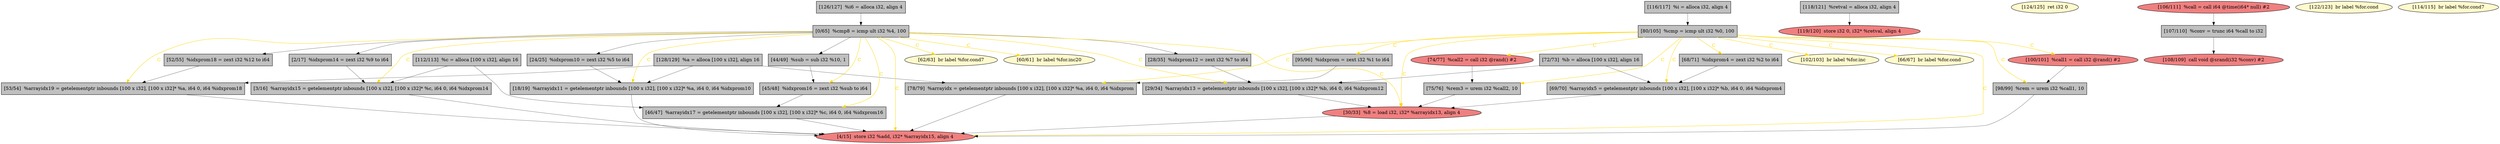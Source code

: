 
digraph G {


node169 [fillcolor=grey,label="[28/35]  %idxprom12 = zext i32 %7 to i64",shape=rectangle,style=filled ]
node168 [fillcolor=lemonchiffon,label="[102/103]  br label %for.inc",shape=ellipse,style=filled ]
node167 [fillcolor=grey,label="[53/54]  %arrayidx19 = getelementptr inbounds [100 x i32], [100 x i32]* %a, i64 0, i64 %idxprom18",shape=rectangle,style=filled ]
node166 [fillcolor=grey,label="[3/16]  %arrayidx15 = getelementptr inbounds [100 x i32], [100 x i32]* %c, i64 0, i64 %idxprom14",shape=rectangle,style=filled ]
node145 [fillcolor=lightcoral,label="[4/15]  store i32 %add, i32* %arrayidx15, align 4",shape=ellipse,style=filled ]
node147 [fillcolor=grey,label="[52/55]  %idxprom18 = zext i32 %12 to i64",shape=rectangle,style=filled ]
node155 [fillcolor=grey,label="[80/105]  %cmp = icmp ult i32 %0, 100",shape=rectangle,style=filled ]
node143 [fillcolor=grey,label="[18/19]  %arrayidx11 = getelementptr inbounds [100 x i32], [100 x i32]* %a, i64 0, i64 %idxprom10",shape=rectangle,style=filled ]
node148 [fillcolor=grey,label="[98/99]  %rem = urem i32 %call1, 10",shape=rectangle,style=filled ]
node144 [fillcolor=grey,label="[118/121]  %retval = alloca i32, align 4",shape=rectangle,style=filled ]
node137 [fillcolor=grey,label="[46/47]  %arrayidx17 = getelementptr inbounds [100 x i32], [100 x i32]* %c, i64 0, i64 %idxprom16",shape=rectangle,style=filled ]
node138 [fillcolor=grey,label="[116/117]  %i = alloca i32, align 4",shape=rectangle,style=filled ]
node136 [fillcolor=grey,label="[126/127]  %i6 = alloca i32, align 4",shape=rectangle,style=filled ]
node160 [fillcolor=grey,label="[75/76]  %rem3 = urem i32 %call2, 10",shape=rectangle,style=filled ]
node132 [fillcolor=grey,label="[29/34]  %arrayidx13 = getelementptr inbounds [100 x i32], [100 x i32]* %b, i64 0, i64 %idxprom12",shape=rectangle,style=filled ]
node130 [fillcolor=grey,label="[24/25]  %idxprom10 = zext i32 %5 to i64",shape=rectangle,style=filled ]
node161 [fillcolor=grey,label="[72/73]  %b = alloca [100 x i32], align 16",shape=rectangle,style=filled ]
node141 [fillcolor=grey,label="[69/70]  %arrayidx5 = getelementptr inbounds [100 x i32], [100 x i32]* %b, i64 0, i64 %idxprom4",shape=rectangle,style=filled ]
node139 [fillcolor=lemonchiffon,label="[124/125]  ret i32 0",shape=ellipse,style=filled ]
node156 [fillcolor=grey,label="[78/79]  %arrayidx = getelementptr inbounds [100 x i32], [100 x i32]* %a, i64 0, i64 %idxprom",shape=rectangle,style=filled ]
node151 [fillcolor=lightcoral,label="[100/101]  %call1 = call i32 @rand() #2",shape=ellipse,style=filled ]
node159 [fillcolor=lightcoral,label="[74/77]  %call2 = call i32 @rand() #2",shape=ellipse,style=filled ]
node152 [fillcolor=lightcoral,label="[108/109]  call void @srand(i32 %conv) #2",shape=ellipse,style=filled ]
node134 [fillcolor=lemonchiffon,label="[122/123]  br label %for.cond",shape=ellipse,style=filled ]
node150 [fillcolor=grey,label="[112/113]  %c = alloca [100 x i32], align 16",shape=rectangle,style=filled ]
node154 [fillcolor=grey,label="[95/96]  %idxprom = zext i32 %1 to i64",shape=rectangle,style=filled ]
node140 [fillcolor=grey,label="[107/110]  %conv = trunc i64 %call to i32",shape=rectangle,style=filled ]
node146 [fillcolor=grey,label="[2/17]  %idxprom14 = zext i32 %9 to i64",shape=rectangle,style=filled ]
node131 [fillcolor=lemonchiffon,label="[114/115]  br label %for.cond7",shape=ellipse,style=filled ]
node149 [fillcolor=grey,label="[128/129]  %a = alloca [100 x i32], align 16",shape=rectangle,style=filled ]
node153 [fillcolor=lightcoral,label="[106/111]  %call = call i64 @time(i64* null) #2",shape=ellipse,style=filled ]
node157 [fillcolor=lemonchiffon,label="[62/63]  br label %for.cond7",shape=ellipse,style=filled ]
node133 [fillcolor=lemonchiffon,label="[60/61]  br label %for.inc20",shape=ellipse,style=filled ]
node158 [fillcolor=lightcoral,label="[119/120]  store i32 0, i32* %retval, align 4",shape=ellipse,style=filled ]
node142 [fillcolor=grey,label="[44/49]  %sub = sub i32 %10, 1",shape=rectangle,style=filled ]
node162 [fillcolor=grey,label="[68/71]  %idxprom4 = zext i32 %2 to i64",shape=rectangle,style=filled ]
node135 [fillcolor=lightcoral,label="[30/33]  %8 = load i32, i32* %arrayidx13, align 4",shape=ellipse,style=filled ]
node163 [fillcolor=lemonchiffon,label="[66/67]  br label %for.cond",shape=ellipse,style=filled ]
node164 [fillcolor=grey,label="[45/48]  %idxprom16 = zext i32 %sub to i64",shape=rectangle,style=filled ]
node165 [fillcolor=grey,label="[0/65]  %cmp8 = icmp ult i32 %4, 100",shape=rectangle,style=filled ]

node165->node133 [style=solid,color=gold,label="C",penwidth=1.0,fontcolor=gold ]
node160->node135 [style=solid,color=black,label="",penwidth=0.5,fontcolor=black ]
node155->node145 [style=solid,color=gold,label="C",penwidth=1.0,fontcolor=gold ]
node161->node132 [style=solid,color=black,label="",penwidth=0.5,fontcolor=black ]
node155->node159 [style=solid,color=gold,label="C",penwidth=1.0,fontcolor=gold ]
node155->node156 [style=solid,color=gold,label="C",penwidth=1.0,fontcolor=gold ]
node155->node148 [style=solid,color=gold,label="C",penwidth=1.0,fontcolor=gold ]
node155->node163 [style=solid,color=gold,label="C",penwidth=1.0,fontcolor=gold ]
node155->node162 [style=solid,color=gold,label="C",penwidth=1.0,fontcolor=gold ]
node150->node137 [style=solid,color=black,label="",penwidth=0.5,fontcolor=black ]
node138->node155 [style=solid,color=black,label="",penwidth=0.5,fontcolor=black ]
node162->node141 [style=solid,color=black,label="",penwidth=0.5,fontcolor=black ]
node155->node160 [style=solid,color=gold,label="C",penwidth=1.0,fontcolor=gold ]
node154->node156 [style=solid,color=black,label="",penwidth=0.5,fontcolor=black ]
node153->node140 [style=solid,color=black,label="",penwidth=0.5,fontcolor=black ]
node155->node135 [style=solid,color=gold,label="C",penwidth=1.0,fontcolor=gold ]
node164->node137 [style=solid,color=black,label="",penwidth=0.5,fontcolor=black ]
node148->node145 [style=solid,color=black,label="",penwidth=0.5,fontcolor=black ]
node165->node147 [style=solid,color=black,label="",penwidth=0.5,fontcolor=black ]
node161->node141 [style=solid,color=black,label="",penwidth=0.5,fontcolor=black ]
node141->node135 [style=solid,color=black,label="",penwidth=0.5,fontcolor=black ]
node167->node145 [style=solid,color=black,label="",penwidth=0.5,fontcolor=black ]
node165->node146 [style=solid,color=black,label="",penwidth=0.5,fontcolor=black ]
node165->node130 [style=solid,color=black,label="",penwidth=0.5,fontcolor=black ]
node155->node151 [style=solid,color=gold,label="C",penwidth=1.0,fontcolor=gold ]
node165->node137 [style=solid,color=gold,label="C",penwidth=1.0,fontcolor=gold ]
node165->node145 [style=solid,color=gold,label="C",penwidth=1.0,fontcolor=gold ]
node165->node157 [style=solid,color=gold,label="C",penwidth=1.0,fontcolor=gold ]
node150->node166 [style=solid,color=black,label="",penwidth=0.5,fontcolor=black ]
node156->node145 [style=solid,color=black,label="",penwidth=0.5,fontcolor=black ]
node165->node132 [style=solid,color=gold,label="C",penwidth=1.0,fontcolor=gold ]
node165->node142 [style=solid,color=black,label="",penwidth=0.5,fontcolor=black ]
node169->node132 [style=solid,color=black,label="",penwidth=0.5,fontcolor=black ]
node130->node143 [style=solid,color=black,label="",penwidth=0.5,fontcolor=black ]
node147->node167 [style=solid,color=black,label="",penwidth=0.5,fontcolor=black ]
node159->node160 [style=solid,color=black,label="",penwidth=0.5,fontcolor=black ]
node165->node167 [style=solid,color=gold,label="C",penwidth=1.0,fontcolor=gold ]
node166->node145 [style=solid,color=black,label="",penwidth=0.5,fontcolor=black ]
node144->node158 [style=solid,color=black,label="",penwidth=0.5,fontcolor=black ]
node165->node164 [style=solid,color=gold,label="C",penwidth=1.0,fontcolor=gold ]
node165->node166 [style=solid,color=gold,label="C",penwidth=1.0,fontcolor=gold ]
node140->node152 [style=solid,color=black,label="",penwidth=0.5,fontcolor=black ]
node165->node135 [style=solid,color=gold,label="C",penwidth=1.0,fontcolor=gold ]
node137->node145 [style=solid,color=black,label="",penwidth=0.5,fontcolor=black ]
node155->node154 [style=solid,color=gold,label="C",penwidth=1.0,fontcolor=gold ]
node165->node143 [style=solid,color=gold,label="C",penwidth=1.0,fontcolor=gold ]
node165->node169 [style=solid,color=black,label="",penwidth=0.5,fontcolor=black ]
node155->node141 [style=solid,color=gold,label="C",penwidth=1.0,fontcolor=gold ]
node142->node164 [style=solid,color=black,label="",penwidth=0.5,fontcolor=black ]
node143->node145 [style=solid,color=black,label="",penwidth=0.5,fontcolor=black ]
node149->node167 [style=solid,color=black,label="",penwidth=0.5,fontcolor=black ]
node132->node135 [style=solid,color=black,label="",penwidth=0.5,fontcolor=black ]
node151->node148 [style=solid,color=black,label="",penwidth=0.5,fontcolor=black ]
node149->node143 [style=solid,color=black,label="",penwidth=0.5,fontcolor=black ]
node146->node166 [style=solid,color=black,label="",penwidth=0.5,fontcolor=black ]
node155->node168 [style=solid,color=gold,label="C",penwidth=1.0,fontcolor=gold ]
node136->node165 [style=solid,color=black,label="",penwidth=0.5,fontcolor=black ]
node135->node145 [style=solid,color=black,label="",penwidth=0.5,fontcolor=black ]
node149->node156 [style=solid,color=black,label="",penwidth=0.5,fontcolor=black ]


}
